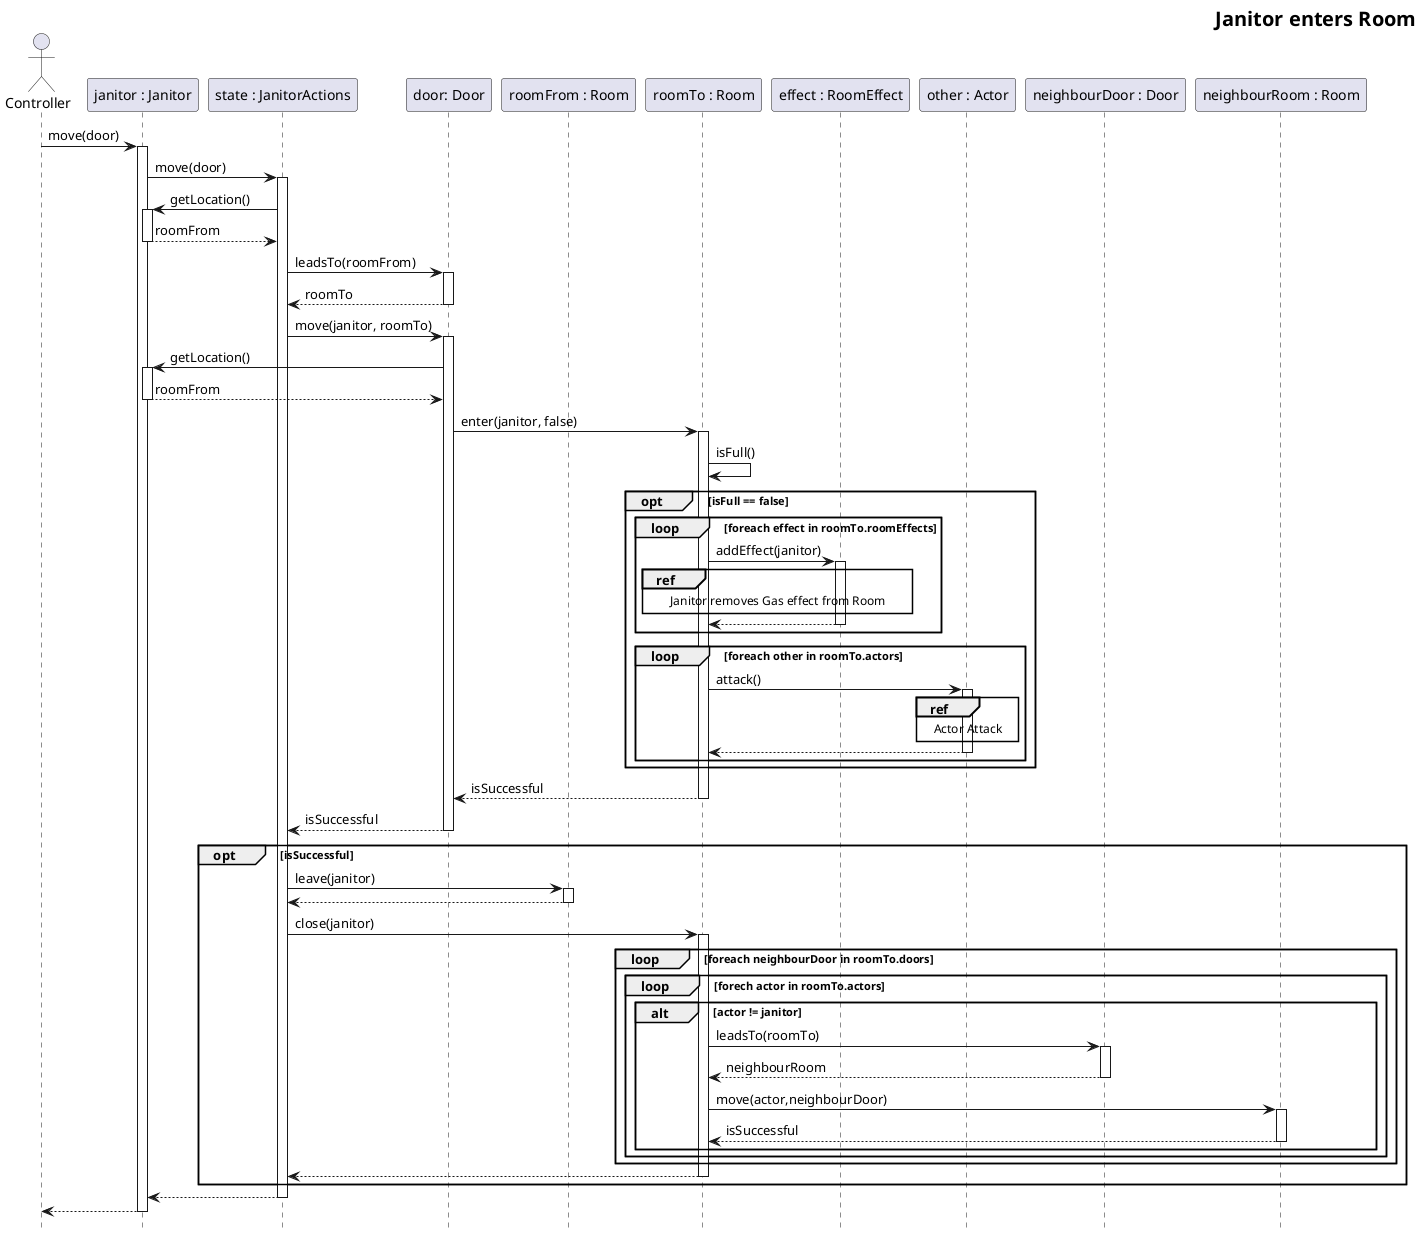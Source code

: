 @startuml JanitorEnters
skinparam headerFontSize 20
skinparam HeaderFontColor #000000
skinparam HeaderFontStyle bold
header Janitor enters Room

hide footbox

actor C as "Controller"
participant J as "janitor : Janitor"
participant S as "state : JanitorActions"
participant D as "door: Door"
participant R1 as "roomFrom : Room"
participant R2 as "roomTo : Room"
participant E as "effect : RoomEffect"
participant O as "other : Actor"
participant ND as "neighbourDoor : Door"
participant NR as "neighbourRoom : Room"

C -> J ++: move(door)
J -> S ++: move(door)
S -> J ++: getLocation()
return roomFrom
S -> D ++: leadsTo(roomFrom)
return roomTo
S -> D ++: move(janitor, roomTo)
D -> J ++: getLocation()
return roomFrom
D -> R2 ++: enter(janitor, false)
R2 -> R2 : isFull()

opt isFull == false
    loop foreach effect in roomTo.roomEffects
        R2 -> E ++: addEffect(janitor)
            ref over R2,E
                Janitor removes Gas effect from Room
            end ref
        return

    end

    loop foreach other in roomTo.actors
        R2 -> O ++ : attack()

        ref over O
            Actor Attack
        end ref
        return
    end
end


return isSuccessful
return isSuccessful

opt isSuccessful
    S -> R1 ++: leave(janitor)
    return
    S -> R2 ++: close(janitor)

        loop foreach neighbourDoor in roomTo.doors
            loop forech actor in roomTo.actors
                alt actor != janitor
                    R2 -> ND ++: leadsTo(roomTo)
                    return neighbourRoom
                    R2 -> NR ++: move(actor,neighbourDoor)
                    return isSuccessful
                end
            end
        end
    return

end

return
return

@enduml


